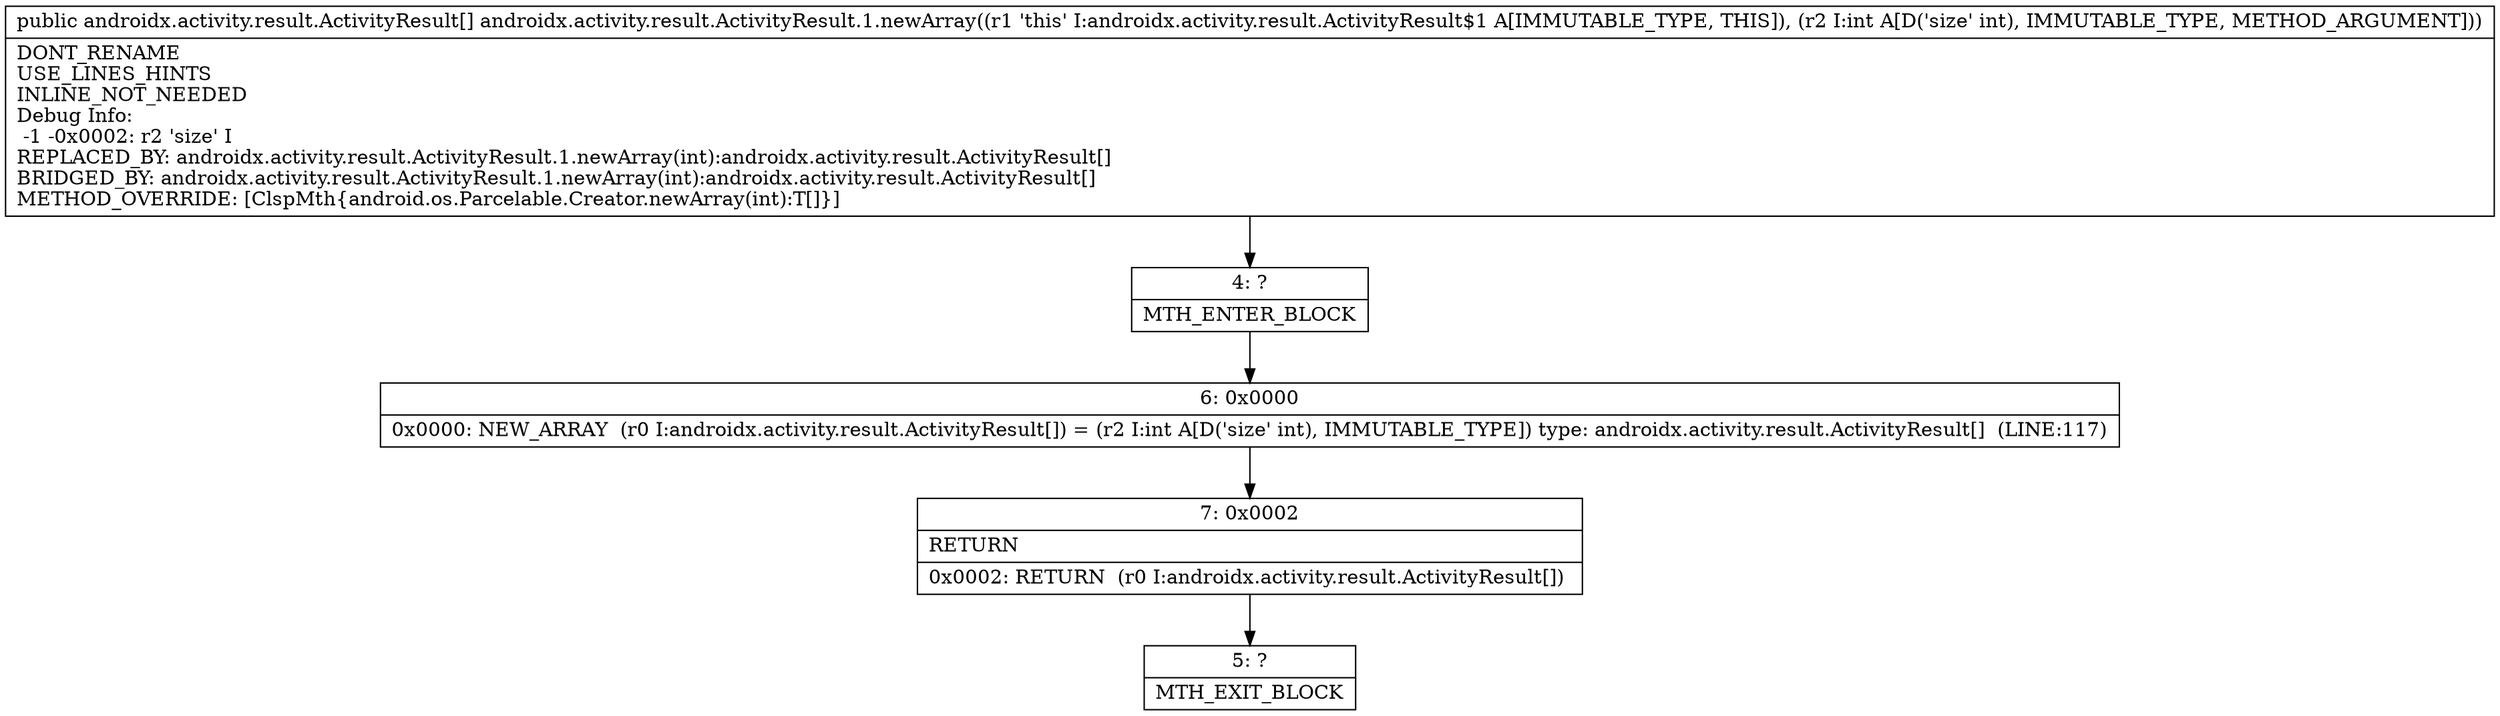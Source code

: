 digraph "CFG forandroidx.activity.result.ActivityResult.1.newArray(I)[Landroidx\/activity\/result\/ActivityResult;" {
Node_4 [shape=record,label="{4\:\ ?|MTH_ENTER_BLOCK\l}"];
Node_6 [shape=record,label="{6\:\ 0x0000|0x0000: NEW_ARRAY  (r0 I:androidx.activity.result.ActivityResult[]) = (r2 I:int A[D('size' int), IMMUTABLE_TYPE]) type: androidx.activity.result.ActivityResult[]  (LINE:117)\l}"];
Node_7 [shape=record,label="{7\:\ 0x0002|RETURN\l|0x0002: RETURN  (r0 I:androidx.activity.result.ActivityResult[]) \l}"];
Node_5 [shape=record,label="{5\:\ ?|MTH_EXIT_BLOCK\l}"];
MethodNode[shape=record,label="{public androidx.activity.result.ActivityResult[] androidx.activity.result.ActivityResult.1.newArray((r1 'this' I:androidx.activity.result.ActivityResult$1 A[IMMUTABLE_TYPE, THIS]), (r2 I:int A[D('size' int), IMMUTABLE_TYPE, METHOD_ARGUMENT]))  | DONT_RENAME\lUSE_LINES_HINTS\lINLINE_NOT_NEEDED\lDebug Info:\l  \-1 \-0x0002: r2 'size' I\lREPLACED_BY: androidx.activity.result.ActivityResult.1.newArray(int):androidx.activity.result.ActivityResult[]\lBRIDGED_BY: androidx.activity.result.ActivityResult.1.newArray(int):androidx.activity.result.ActivityResult[]\lMETHOD_OVERRIDE: [ClspMth\{android.os.Parcelable.Creator.newArray(int):T[]\}]\l}"];
MethodNode -> Node_4;Node_4 -> Node_6;
Node_6 -> Node_7;
Node_7 -> Node_5;
}

